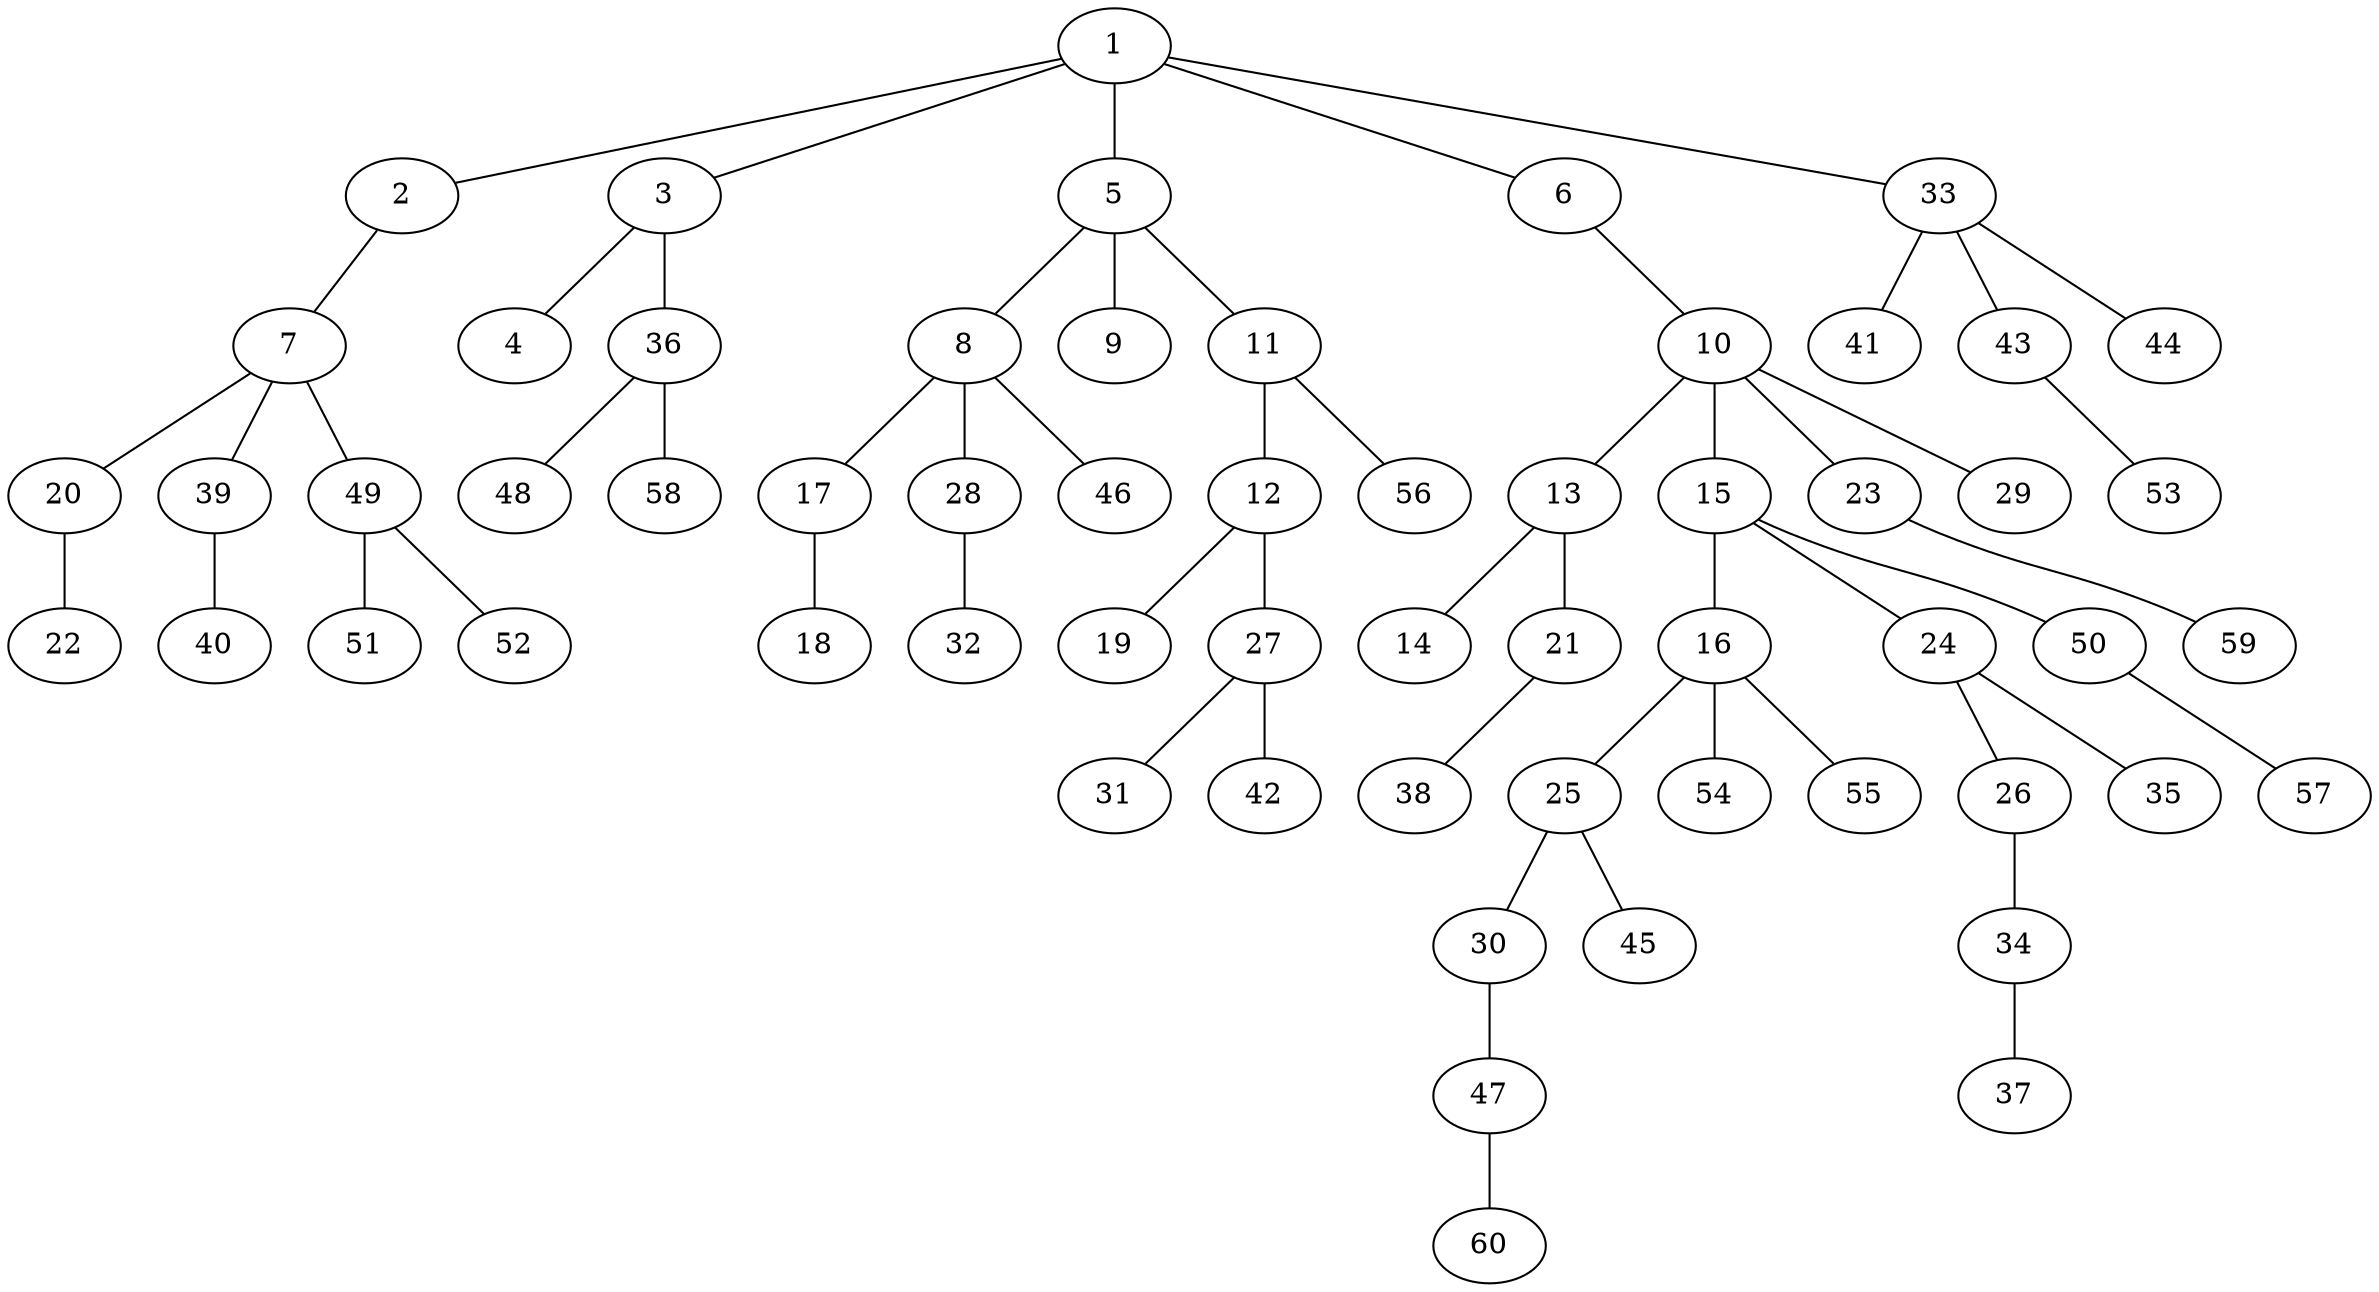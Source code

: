 graph graphname {1--2
1--3
1--5
1--6
1--33
2--7
3--4
3--36
5--8
5--9
5--11
6--10
7--20
7--39
7--49
8--17
8--28
8--46
10--13
10--15
10--23
10--29
11--12
11--56
12--19
12--27
13--14
13--21
15--16
15--24
15--50
16--25
16--54
16--55
17--18
20--22
21--38
23--59
24--26
24--35
25--30
25--45
26--34
27--31
27--42
28--32
30--47
33--41
33--43
33--44
34--37
36--48
36--58
39--40
43--53
47--60
49--51
49--52
50--57
}